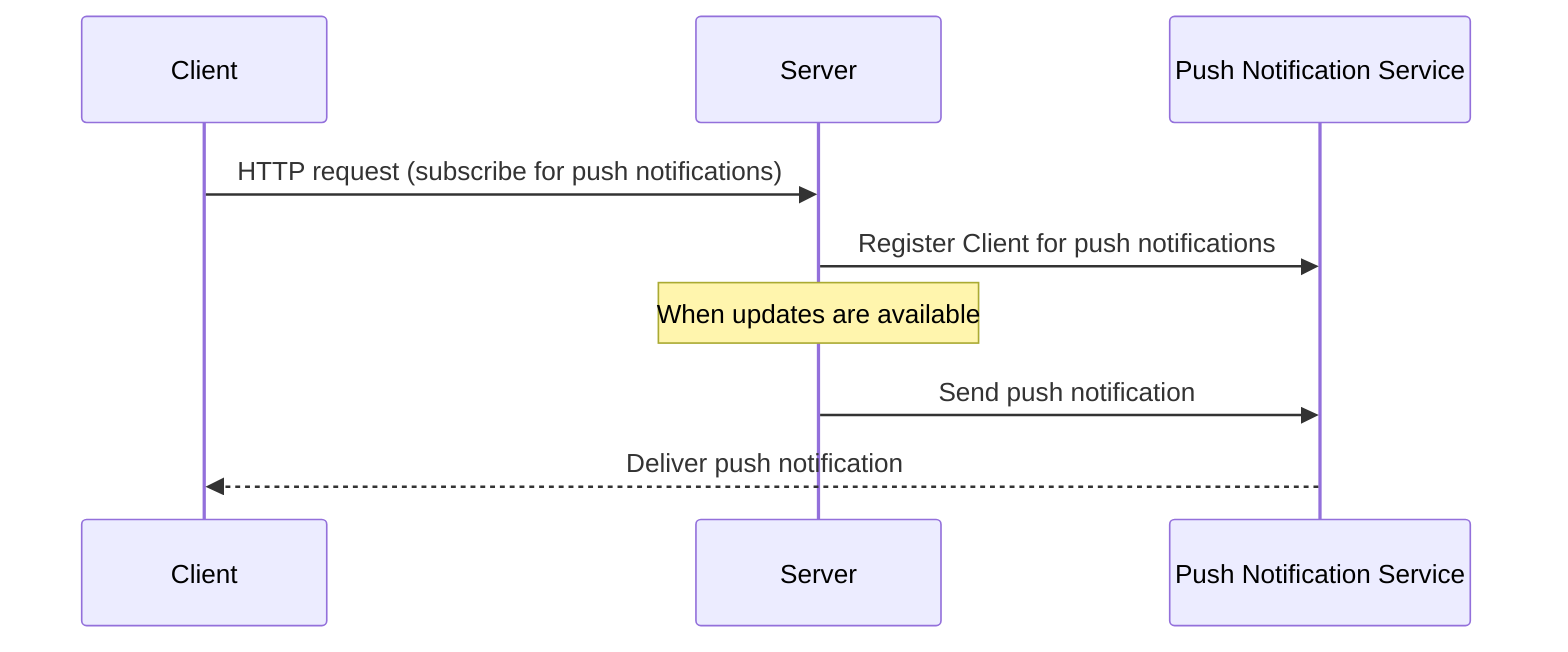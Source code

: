 sequenceDiagram
  participant Client
  participant Server
  participant PushService as Push Notification Service
  Client->>Server: HTTP request (subscribe for push notifications)
  Server->>PushService: Register Client for push notifications
  Note over Server: When updates are available
  Server->>PushService: Send push notification
  PushService-->>Client: Deliver push notification